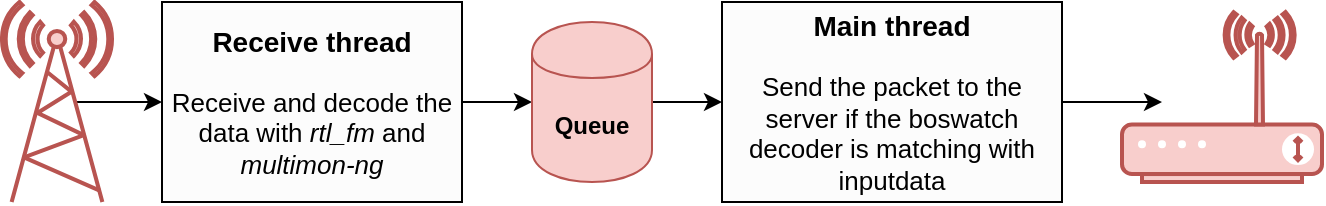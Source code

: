 <mxfile version="12.1.7" type="device" pages="1"><diagram id="9aEBdlF2oZdVepulqs3T" name="Page-1"><mxGraphModel dx="854" dy="373" grid="1" gridSize="10" guides="1" tooltips="1" connect="1" arrows="1" fold="1" page="1" pageScale="1" pageWidth="827" pageHeight="1169" math="0" shadow="0"><root><mxCell id="0"/><mxCell id="1" parent="0"/><mxCell id="wwSfBB3DkJtTscegF8VS-8" style="edgeStyle=orthogonalEdgeStyle;rounded=0;orthogonalLoop=1;jettySize=auto;html=1;exitX=0.67;exitY=0.5;exitDx=0;exitDy=0;exitPerimeter=0;entryX=0;entryY=0.5;entryDx=0;entryDy=0;" parent="1" source="wwSfBB3DkJtTscegF8VS-1" target="wwSfBB3DkJtTscegF8VS-2" edge="1"><mxGeometry relative="1" as="geometry"/></mxCell><mxCell id="wwSfBB3DkJtTscegF8VS-1" value="" style="verticalAlign=top;verticalLabelPosition=bottom;labelPosition=center;align=center;html=1;outlineConnect=0;fillColor=#f8cecc;strokeColor=#b85450;gradientDirection=north;strokeWidth=2;shape=mxgraph.networks.radio_tower;" parent="1" vertex="1"><mxGeometry x="80" y="60" width="55" height="100" as="geometry"/></mxCell><mxCell id="wwSfBB3DkJtTscegF8VS-6" style="edgeStyle=orthogonalEdgeStyle;rounded=0;orthogonalLoop=1;jettySize=auto;html=1;entryX=0;entryY=0.5;entryDx=0;entryDy=0;" parent="1" source="wwSfBB3DkJtTscegF8VS-2" target="wwSfBB3DkJtTscegF8VS-5" edge="1"><mxGeometry relative="1" as="geometry"/></mxCell><mxCell id="wwSfBB3DkJtTscegF8VS-2" value="&lt;font&gt;&lt;b&gt;&lt;font style=&quot;font-size: 14px&quot;&gt;Receive thread&lt;/font&gt;&lt;/b&gt;&lt;br&gt;&lt;br&gt;&lt;span style=&quot;font-size: 13px&quot;&gt;Receive and decode the data with&amp;nbsp;&lt;/span&gt;&lt;i style=&quot;font-size: 13px&quot;&gt;rtl_fm &lt;/i&gt;&lt;span style=&quot;font-size: 13px&quot;&gt;and&lt;/span&gt;&lt;br&gt;&lt;i style=&quot;font-size: 13px&quot;&gt;multimon-ng&lt;/i&gt;&lt;/font&gt;" style="rounded=0;whiteSpace=wrap;html=1;strokeColor=#000000;fillColor=#FCFCFC;" parent="1" vertex="1"><mxGeometry x="160" y="60" width="150" height="100" as="geometry"/></mxCell><mxCell id="wwSfBB3DkJtTscegF8VS-11" style="edgeStyle=orthogonalEdgeStyle;rounded=0;orthogonalLoop=1;jettySize=auto;html=1;" parent="1" source="wwSfBB3DkJtTscegF8VS-4" edge="1"><mxGeometry relative="1" as="geometry"><mxPoint x="660" y="110" as="targetPoint"/></mxGeometry></mxCell><mxCell id="wwSfBB3DkJtTscegF8VS-4" value="&lt;font&gt;&lt;b&gt;&lt;font style=&quot;font-size: 14px&quot;&gt;Main thread&lt;/font&gt;&lt;/b&gt;&lt;br&gt;&lt;br&gt;&lt;span style=&quot;font-size: 13px&quot;&gt;Send the packet to the server if the boswatch decoder is matching with inputdata&lt;/span&gt;&lt;br&gt;&lt;/font&gt;" style="rounded=0;whiteSpace=wrap;html=1;strokeColor=#000000;fillColor=#FCFCFC;" parent="1" vertex="1"><mxGeometry x="440" y="60" width="170" height="100" as="geometry"/></mxCell><mxCell id="wwSfBB3DkJtTscegF8VS-7" style="edgeStyle=orthogonalEdgeStyle;rounded=0;orthogonalLoop=1;jettySize=auto;html=1;entryX=0;entryY=0.5;entryDx=0;entryDy=0;" parent="1" source="wwSfBB3DkJtTscegF8VS-5" target="wwSfBB3DkJtTscegF8VS-4" edge="1"><mxGeometry relative="1" as="geometry"/></mxCell><mxCell id="wwSfBB3DkJtTscegF8VS-5" value="&lt;b&gt;Queue&lt;/b&gt;" style="shape=cylinder;whiteSpace=wrap;html=1;boundedLbl=1;backgroundOutline=1;strokeColor=#b85450;fillColor=#f8cecc;" parent="1" vertex="1"><mxGeometry x="345" y="70" width="60" height="80" as="geometry"/></mxCell><mxCell id="wwSfBB3DkJtTscegF8VS-9" value="" style="verticalAlign=top;verticalLabelPosition=bottom;labelPosition=center;align=center;html=1;outlineConnect=0;fillColor=#f8cecc;strokeColor=#b85450;gradientDirection=north;strokeWidth=2;shape=mxgraph.networks.wireless_modem;" parent="1" vertex="1"><mxGeometry x="640" y="65" width="100" height="85" as="geometry"/></mxCell></root></mxGraphModel></diagram></mxfile>